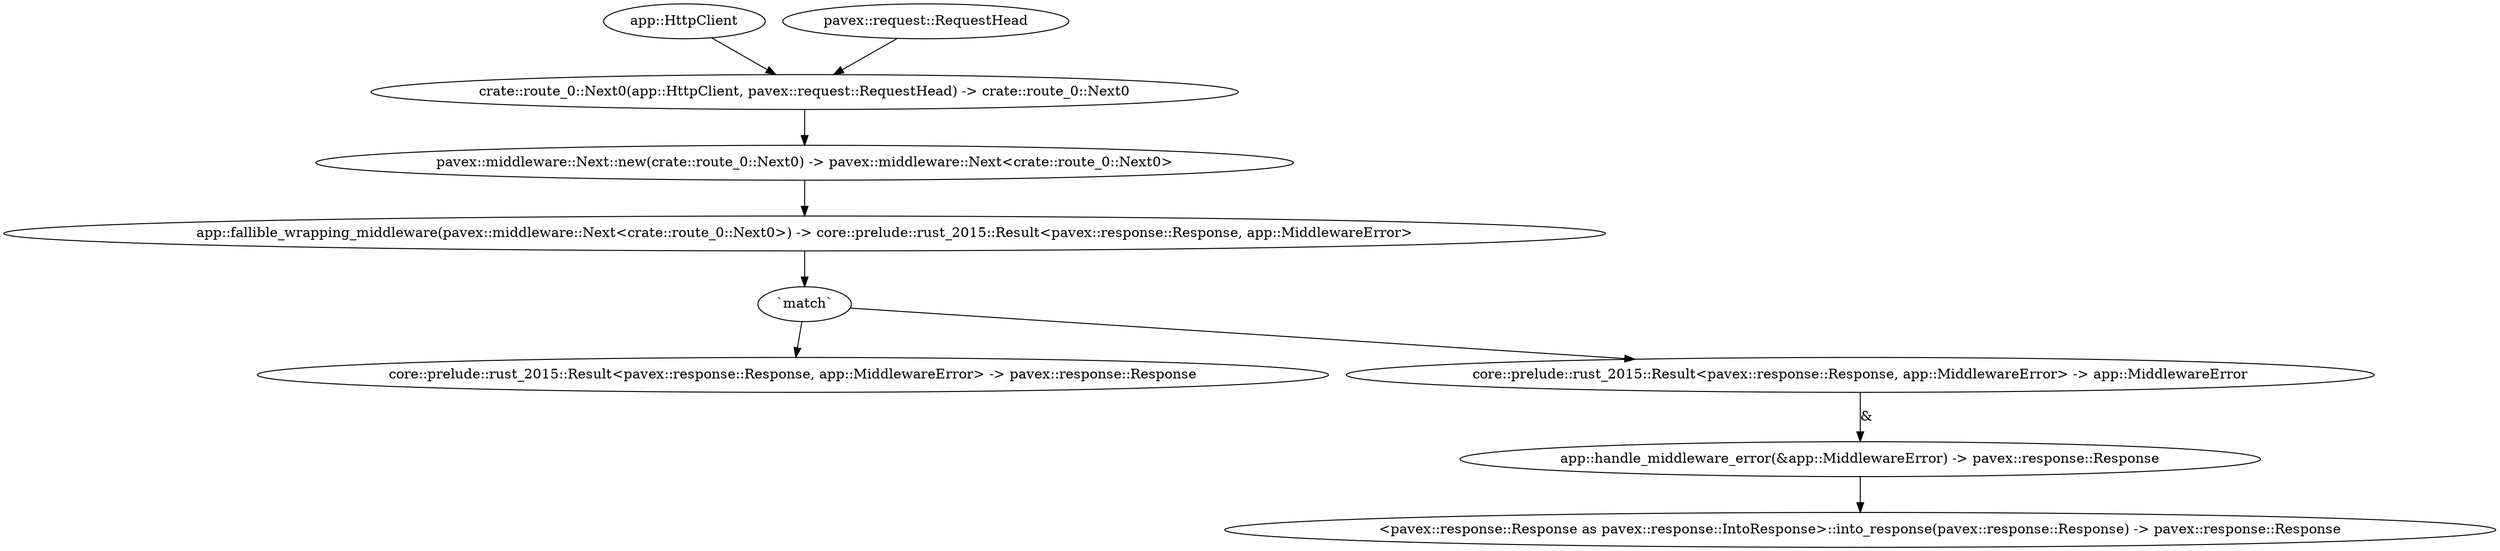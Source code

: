 digraph "GET /home - 0" {
    0 [ label = "app::fallible_wrapping_middleware(pavex::middleware::Next<crate::route_0::Next0>) -> core::prelude::rust_2015::Result<pavex::response::Response, app::MiddlewareError>"]
    1 [ label = "pavex::middleware::Next::new(crate::route_0::Next0) -> pavex::middleware::Next<crate::route_0::Next0>"]
    2 [ label = "crate::route_0::Next0(app::HttpClient, pavex::request::RequestHead) -> crate::route_0::Next0"]
    3 [ label = "app::HttpClient"]
    4 [ label = "pavex::request::RequestHead"]
    5 [ label = "core::prelude::rust_2015::Result<pavex::response::Response, app::MiddlewareError> -> pavex::response::Response"]
    6 [ label = "core::prelude::rust_2015::Result<pavex::response::Response, app::MiddlewareError> -> app::MiddlewareError"]
    7 [ label = "app::handle_middleware_error(&app::MiddlewareError) -> pavex::response::Response"]
    8 [ label = "<pavex::response::Response as pavex::response::IntoResponse>::into_response(pavex::response::Response) -> pavex::response::Response"]
    9 [ label = "`match`"]
    1 -> 0 [ ]
    2 -> 1 [ ]
    4 -> 2 [ ]
    3 -> 2 [ ]
    9 -> 6 [ ]
    9 -> 5 [ ]
    7 -> 8 [ ]
    6 -> 7 [ label = "&"]
    0 -> 9 [ ]
}

digraph "GET /home - 1" {
    0 [ label = "app::request_handler(std::path::PathBuf, app::Logger, app::HttpClient) -> core::prelude::rust_2015::Result<pavex::response::Response, app::HandlerError>"]
    1 [ label = "core::prelude::rust_2015::Result<std::path::PathBuf, app::ExtractPathError<alloc::string::String>> -> std::path::PathBuf"]
    2 [ label = "core::prelude::rust_2015::Result<app::Logger, app::LoggerError> -> app::Logger"]
    3 [ label = "app::HttpClient"]
    4 [ label = "app::logger() -> core::prelude::rust_2015::Result<app::Logger, app::LoggerError>"]
    5 [ label = "app::extract_path(pavex::request::RequestHead) -> core::prelude::rust_2015::Result<std::path::PathBuf, app::ExtractPathError<alloc::string::String>>"]
    6 [ label = "pavex::request::RequestHead"]
    7 [ label = "core::prelude::rust_2015::Result<pavex::response::Response, app::HandlerError> -> pavex::response::Response"]
    8 [ label = "core::prelude::rust_2015::Result<pavex::response::Response, app::HandlerError> -> app::HandlerError"]
    9 [ label = "core::prelude::rust_2015::Result<app::Logger, app::LoggerError> -> app::LoggerError"]
    10 [ label = "core::prelude::rust_2015::Result<std::path::PathBuf, app::ExtractPathError<alloc::string::String>> -> app::ExtractPathError<alloc::string::String>"]
    11 [ label = "app::handle_handler_error(&app::HandlerError) -> pavex::response::Response"]
    12 [ label = "app::handle_logger_error(&app::LoggerError) -> pavex::response::Response"]
    13 [ label = "app::handle_extract_path_error(&app::ExtractPathError<alloc::string::String>, app::Logger) -> pavex::response::Response"]
    14 [ label = "<pavex::response::Response as pavex::response::IntoResponse>::into_response(pavex::response::Response) -> pavex::response::Response"]
    15 [ label = "<pavex::response::Response as pavex::response::IntoResponse>::into_response(pavex::response::Response) -> pavex::response::Response"]
    16 [ label = "<pavex::response::Response as pavex::response::IntoResponse>::into_response(pavex::response::Response) -> pavex::response::Response"]
    17 [ label = "<pavex::response::Response as pavex::response::IntoResponse>::into_response(pavex::response::Response) -> pavex::response::Response"]
    18 [ label = "core::prelude::rust_2015::Result<app::Logger, app::LoggerError> -> app::Logger"]
    19 [ label = "app::logger() -> core::prelude::rust_2015::Result<app::Logger, app::LoggerError>"]
    20 [ label = "core::prelude::rust_2015::Result<app::Logger, app::LoggerError> -> app::LoggerError"]
    21 [ label = "app::handle_logger_error(&app::LoggerError) -> pavex::response::Response"]
    22 [ label = "<pavex::response::Response as pavex::response::IntoResponse>::into_response(pavex::response::Response) -> pavex::response::Response"]
    23 [ label = "`match`"]
    24 [ label = "`match`"]
    25 [ label = "`match`"]
    26 [ label = "`match`"]
    3 -> 0 [ ]
    2 -> 0 [ ]
    24 -> 9 [ ]
    1 -> 0 [ ]
    25 -> 10 [ ]
    6 -> 5 [ ]
    23 -> 8 [ ]
    23 -> 7 [ ]
    24 -> 2 [ ]
    25 -> 1 [ ]
    7 -> 14 [ ]
    11 -> 15 [ ]
    12 -> 16 [ ]
    13 -> 17 [ ]
    10 -> 13 [ label = "&"]
    18 -> 13 [ ]
    26 -> 20 [ ]
    9 -> 12 [ label = "&"]
    8 -> 11 [ label = "&"]
    26 -> 18 [ ]
    21 -> 22 [ ]
    20 -> 21 [ label = "&"]
    0 -> 23 [ ]
    4 -> 24 [ ]
    5 -> 25 [ ]
    19 -> 26 [ ]
}

digraph "* /home - 0" {
    0 [ label = "app::fallible_wrapping_middleware(pavex::middleware::Next<crate::route_1::Next0<'a>>) -> core::prelude::rust_2015::Result<pavex::response::Response, app::MiddlewareError>"]
    1 [ label = "pavex::middleware::Next::new(crate::route_1::Next0<'a>) -> pavex::middleware::Next<crate::route_1::Next0<'a>>"]
    2 [ label = "crate::route_1::Next0(&'a pavex::router::AllowedMethods) -> crate::route_1::Next0<'a>"]
    4 [ label = "core::prelude::rust_2015::Result<pavex::response::Response, app::MiddlewareError> -> pavex::response::Response"]
    5 [ label = "core::prelude::rust_2015::Result<pavex::response::Response, app::MiddlewareError> -> app::MiddlewareError"]
    6 [ label = "app::handle_middleware_error(&app::MiddlewareError) -> pavex::response::Response"]
    7 [ label = "<pavex::response::Response as pavex::response::IntoResponse>::into_response(pavex::response::Response) -> pavex::response::Response"]
    8 [ label = "`match`"]
    9 [ label = "&pavex::router::AllowedMethods"]
    1 -> 0 [ ]
    2 -> 1 [ ]
    8 -> 5 [ ]
    8 -> 4 [ ]
    6 -> 7 [ ]
    5 -> 6 [ label = "&"]
    0 -> 8 [ ]
    9 -> 2 [ ]
}

digraph "* /home - 1" {
    0 [ label = "pavex::router::default_fallback(&pavex::router::AllowedMethods) -> pavex::response::Response"]
    2 [ label = "<pavex::response::Response as pavex::response::IntoResponse>::into_response(pavex::response::Response) -> pavex::response::Response"]
    3 [ label = "&pavex::router::AllowedMethods"]
    0 -> 2 [ ]
    3 -> 0 [ ]
}

digraph app_state {
    0 [ label = "crate::ApplicationState(app::HttpClient) -> crate::ApplicationState"]
    1 [ label = "core::prelude::rust_2015::Result<app::HttpClient, app::HttpClientError> -> app::HttpClient"]
    2 [ label = "app::http_client(app::Config) -> core::prelude::rust_2015::Result<app::HttpClient, app::HttpClientError>"]
    3 [ label = "app::Config"]
    4 [ label = "core::result::Result::Ok(crate::ApplicationState) -> core::result::Result<crate::ApplicationState, crate::ApplicationStateError>"]
    5 [ label = "core::prelude::rust_2015::Result<app::HttpClient, app::HttpClientError> -> app::HttpClientError"]
    6 [ label = "crate::ApplicationStateError::HttpClient(app::HttpClientError) -> crate::ApplicationStateError"]
    7 [ label = "core::result::Result::Err(crate::ApplicationStateError) -> core::result::Result<crate::ApplicationState, crate::ApplicationStateError>"]
    8 [ label = "`match`"]
    1 -> 0 [ ]
    8 -> 5 [ ]
    3 -> 2 [ ]
    0 -> 4 [ ]
    8 -> 1 [ ]
    5 -> 6 [ ]
    6 -> 7 [ ]
    2 -> 8 [ ]
}